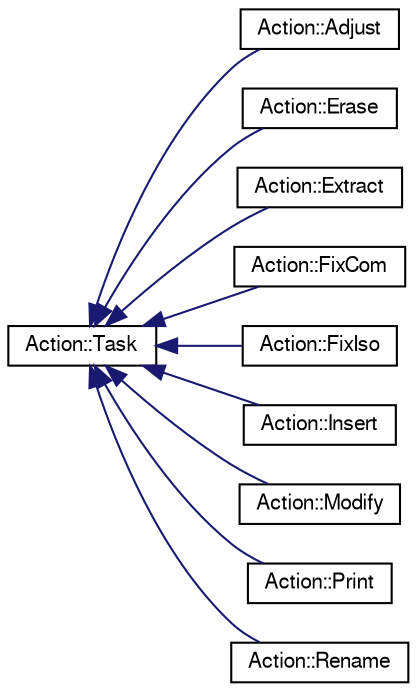 digraph "Graphical Class Hierarchy"
{
  edge [fontname="FreeSans",fontsize="10",labelfontname="FreeSans",labelfontsize="10"];
  node [fontname="FreeSans",fontsize="10",shape=record];
  rankdir="LR";
  Node1 [label="Action::Task",height=0.2,width=0.4,color="black", fillcolor="white", style="filled",URL="$classAction_1_1Task.html",tooltip="Abstract base class for all concrete actions. "];
  Node1 -> Node2 [dir="back",color="midnightblue",fontsize="10",style="solid",fontname="FreeSans"];
  Node2 [label="Action::Adjust",height=0.2,width=0.4,color="black", fillcolor="white", style="filled",URL="$classAction_1_1Adjust.html",tooltip="Adjust the Exif (or other metadata) timestamps "];
  Node1 -> Node3 [dir="back",color="midnightblue",fontsize="10",style="solid",fontname="FreeSans"];
  Node3 [label="Action::Erase",height=0.2,width=0.4,color="black", fillcolor="white", style="filled",URL="$classAction_1_1Erase.html",tooltip="Erase the entire exif data or only the thumbnail section. "];
  Node1 -> Node4 [dir="back",color="midnightblue",fontsize="10",style="solid",fontname="FreeSans"];
  Node4 [label="Action::Extract",height=0.2,width=0.4,color="black", fillcolor="white", style="filled",URL="$classAction_1_1Extract.html",tooltip="Extract the entire exif data or only the thumbnail section. "];
  Node1 -> Node5 [dir="back",color="midnightblue",fontsize="10",style="solid",fontname="FreeSans"];
  Node5 [label="Action::FixCom",height=0.2,width=0.4,color="black", fillcolor="white", style="filled",URL="$classAction_1_1FixCom.html",tooltip="Fix the character encoding of Exif UNICODE user comments. Decodes the comment using the auto-detected..."];
  Node1 -> Node6 [dir="back",color="midnightblue",fontsize="10",style="solid",fontname="FreeSans"];
  Node6 [label="Action::FixIso",height=0.2,width=0.4,color="black", fillcolor="white", style="filled",URL="$classAction_1_1FixIso.html",tooltip="Copy ISO settings from any of the Nikon makernotes to the regular Exif tag, Exif.Photo.ISOSpeedRatings. "];
  Node1 -> Node7 [dir="back",color="midnightblue",fontsize="10",style="solid",fontname="FreeSans"];
  Node7 [label="Action::Insert",height=0.2,width=0.4,color="black", fillcolor="white", style="filled",URL="$classAction_1_1Insert.html",tooltip="Insert the Exif data from corresponding *.exv files. "];
  Node1 -> Node8 [dir="back",color="midnightblue",fontsize="10",style="solid",fontname="FreeSans"];
  Node8 [label="Action::Modify",height=0.2,width=0.4,color="black", fillcolor="white", style="filled",URL="$classAction_1_1Modify.html",tooltip="Modify the Exif data according to the commands in the modification table. "];
  Node1 -> Node9 [dir="back",color="midnightblue",fontsize="10",style="solid",fontname="FreeSans"];
  Node9 [label="Action::Print",height=0.2,width=0.4,color="black", fillcolor="white", style="filled",URL="$classAction_1_1Print.html",tooltip="Print the Exif (or other metadata) of a file to stdout "];
  Node1 -> Node10 [dir="back",color="midnightblue",fontsize="10",style="solid",fontname="FreeSans"];
  Node10 [label="Action::Rename",height=0.2,width=0.4,color="black", fillcolor="white", style="filled",URL="$classAction_1_1Rename.html",tooltip="Rename a file to its metadate creation timestamp, in the specified format. "];
}
